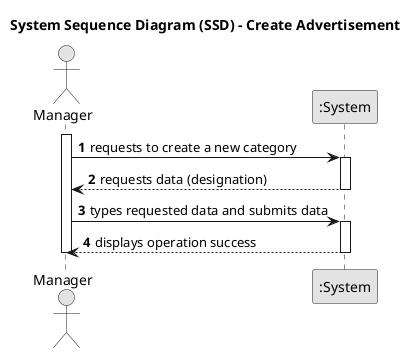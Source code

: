 @startuml
skinparam monochrome true
skinparam packageStyle rectangle
skinparam shadowing false

title System Sequence Diagram (SSD) - Create Advertisement

autonumber

actor Manager as M
participant ":System" as System

activate M

    M -> System : requests to create a new category
    activate System

        System --> M : requests data (designation)
    deactivate System

    M -> System : types requested data and submits data
    activate System

        System --> M : displays operation success
    deactivate System

deactivate M
@enduml